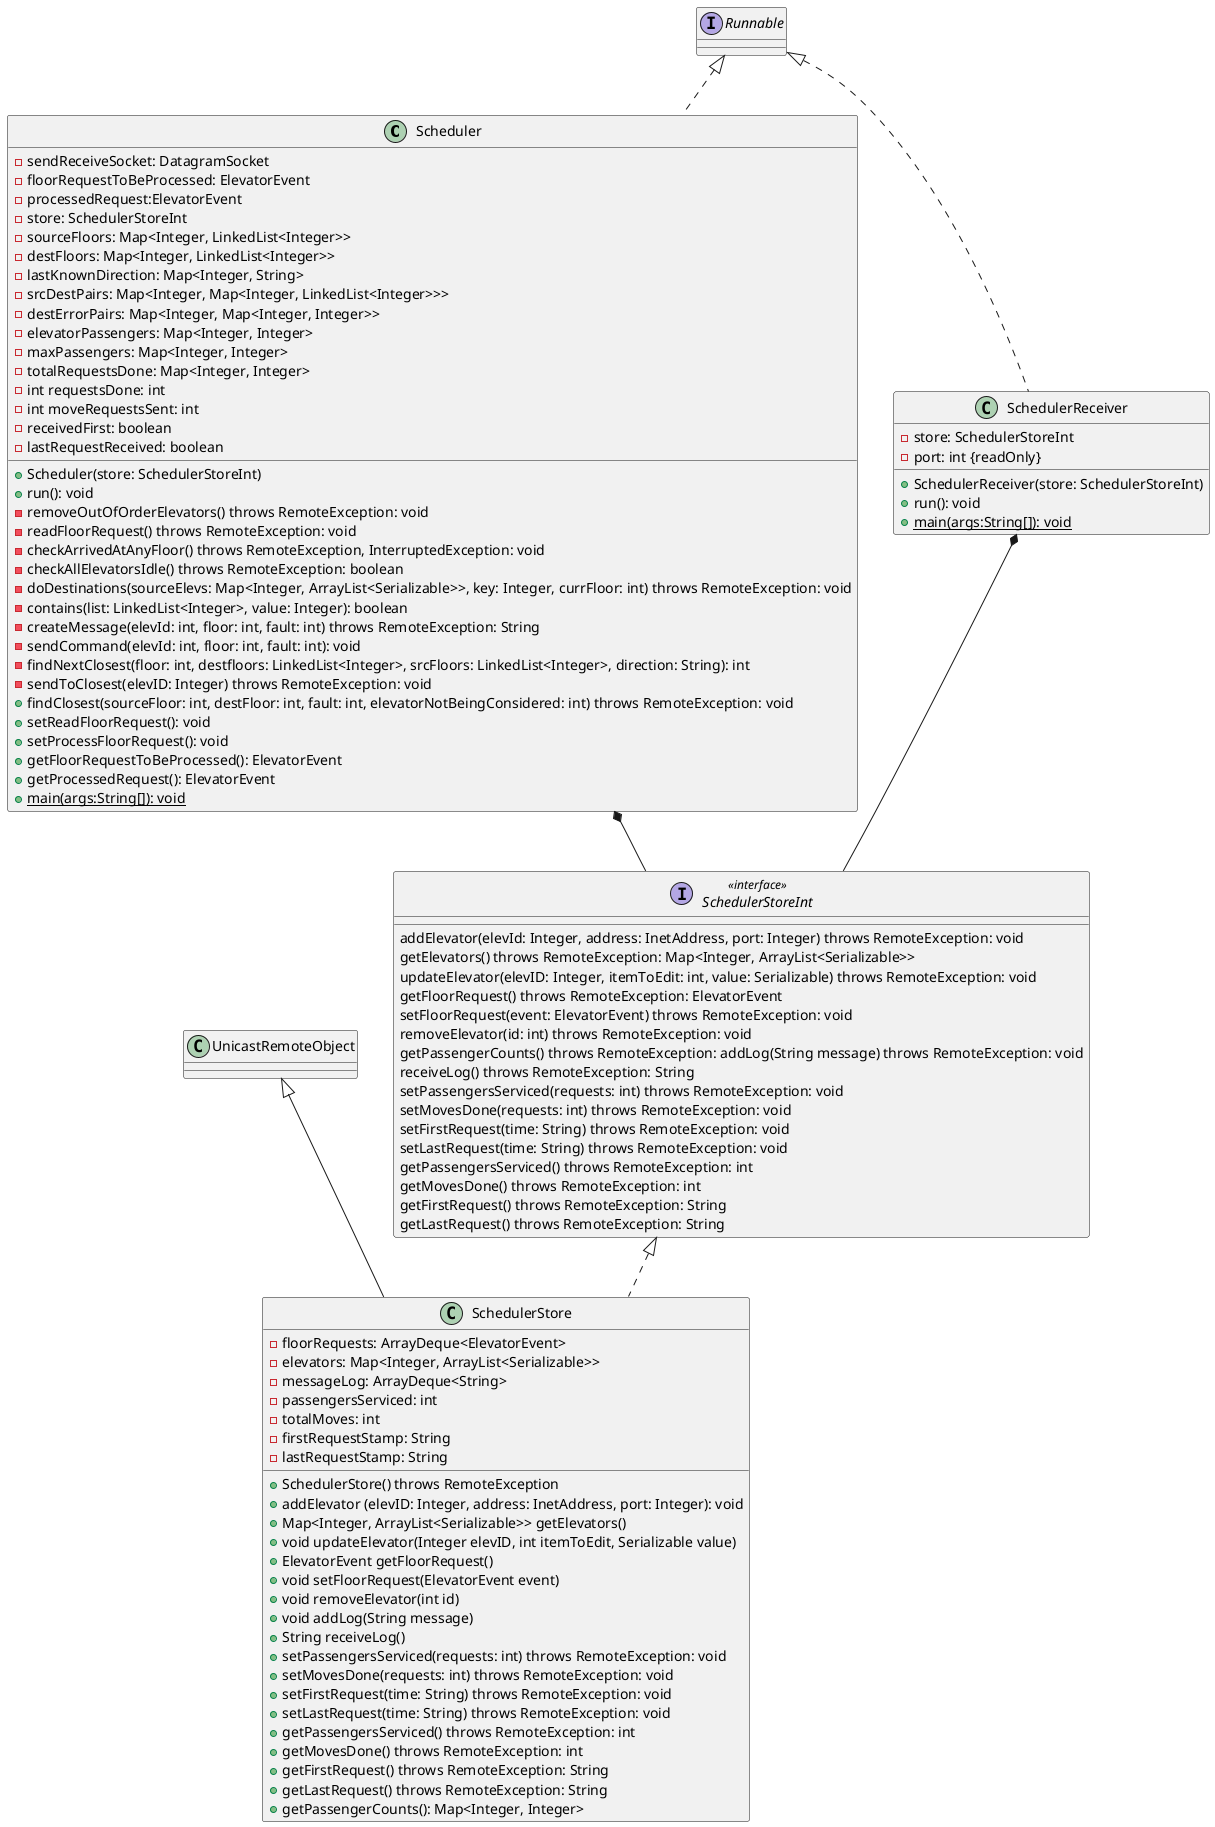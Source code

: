 @startuml
'https://plantuml.com/class-diagram

class Scheduler
class SchedulerReceiver
class SchedulerStore
interface SchedulerStoreInt <<interface>>

Scheduler *-down- SchedulerStoreInt
SchedulerReceiver *-- SchedulerStoreInt

interface SchedulerStoreInt{
addElevator(elevId: Integer, address: InetAddress, port: Integer) throws RemoteException: void
getElevators() throws RemoteException: Map<Integer, ArrayList<Serializable>>
updateElevator(elevID: Integer, itemToEdit: int, value: Serializable) throws RemoteException: void
getFloorRequest() throws RemoteException: ElevatorEvent
setFloorRequest(event: ElevatorEvent) throws RemoteException: void
removeElevator(id: int) throws RemoteException: void
getPassengerCounts() throws RemoteException: addLog(String message) throws RemoteException: void
receiveLog() throws RemoteException: String
setPassengersServiced(requests: int) throws RemoteException: void
setMovesDone(requests: int) throws RemoteException: void
setFirstRequest(time: String) throws RemoteException: void
setLastRequest(time: String) throws RemoteException: void
getPassengersServiced() throws RemoteException: int
getMovesDone() throws RemoteException: int
getFirstRequest() throws RemoteException: String
getLastRequest() throws RemoteException: String
}

class SchedulerStore extends UnicastRemoteObject implements SchedulerStoreInt {
-floorRequests: ArrayDeque<ElevatorEvent>
-elevators: Map<Integer, ArrayList<Serializable>>
-messageLog: ArrayDeque<String>
-passengersServiced: int
-totalMoves: int
-firstRequestStamp: String
-lastRequestStamp: String
+SchedulerStore() throws RemoteException
+addElevator (elevID: Integer, address: InetAddress, port: Integer): void
+Map<Integer, ArrayList<Serializable>> getElevators()
+void updateElevator(Integer elevID, int itemToEdit, Serializable value)
+ElevatorEvent getFloorRequest()
+void setFloorRequest(ElevatorEvent event)
+void removeElevator(int id)
+void addLog(String message)
+String receiveLog()
+setPassengersServiced(requests: int) throws RemoteException: void
+setMovesDone(requests: int) throws RemoteException: void
+setFirstRequest(time: String) throws RemoteException: void
+setLastRequest(time: String) throws RemoteException: void
+getPassengersServiced() throws RemoteException: int
+getMovesDone() throws RemoteException: int
+getFirstRequest() throws RemoteException: String
+getLastRequest() throws RemoteException: String
+getPassengerCounts(): Map<Integer, Integer>
}

class Scheduler implements Runnable{
-sendReceiveSocket: DatagramSocket
-floorRequestToBeProcessed: ElevatorEvent
-processedRequest:ElevatorEvent
-store: SchedulerStoreInt
-sourceFloors: Map<Integer, LinkedList<Integer>>
-destFloors: Map<Integer, LinkedList<Integer>>
-lastKnownDirection: Map<Integer, String>
-srcDestPairs: Map<Integer, Map<Integer, LinkedList<Integer>>>
-destErrorPairs: Map<Integer, Map<Integer, Integer>>
-elevatorPassengers: Map<Integer, Integer>
-maxPassengers: Map<Integer, Integer>
-totalRequestsDone: Map<Integer, Integer>
-int requestsDone: int
-int moveRequestsSent: int
-receivedFirst: boolean
-lastRequestReceived: boolean

+Scheduler(store: SchedulerStoreInt)
+run(): void
-removeOutOfOrderElevators() throws RemoteException: void
-readFloorRequest() throws RemoteException: void
-checkArrivedAtAnyFloor() throws RemoteException, InterruptedException: void
-checkAllElevatorsIdle() throws RemoteException: boolean
-doDestinations(sourceElevs: Map<Integer, ArrayList<Serializable>>, key: Integer, currFloor: int) throws RemoteException: void
-contains(list: LinkedList<Integer>, value: Integer): boolean
-createMessage(elevId: int, floor: int, fault: int) throws RemoteException: String
-sendCommand(elevId: int, floor: int, fault: int): void
-findNextClosest(floor: int, destfloors: LinkedList<Integer>, srcFloors: LinkedList<Integer>, direction: String): int
-sendToClosest(elevID: Integer) throws RemoteException: void
+findClosest(sourceFloor: int, destFloor: int, fault: int, elevatorNotBeingConsidered: int) throws RemoteException: void
+setReadFloorRequest(): void
+setProcessFloorRequest(): void
+getFloorRequestToBeProcessed(): ElevatorEvent
+getProcessedRequest(): ElevatorEvent
+{Static} main(args:String[]): void
}

class SchedulerReceiver implements Runnable{

-store: SchedulerStoreInt
-port: int {readOnly}

+SchedulerReceiver(store: SchedulerStoreInt)
+run(): void
+{Static} main(args:String[]): void
}

@enduml
